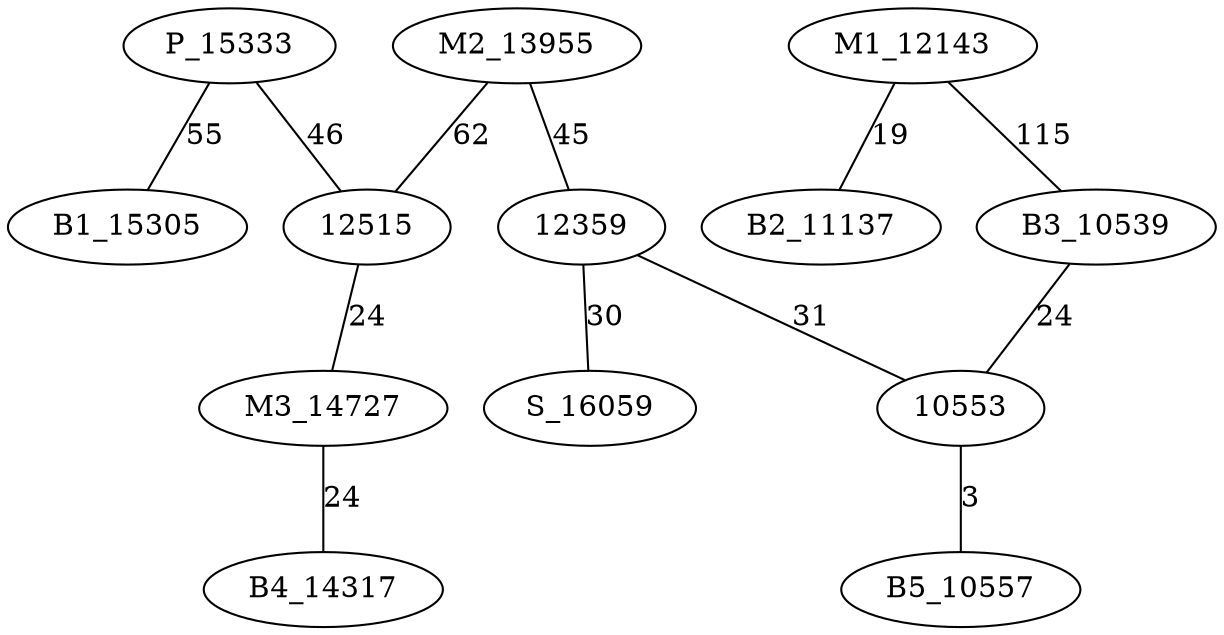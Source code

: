 graph chemin {

	P_15333 -- 12515 [label=46]
	P_15333 -- B1_15305 [label=55]
	M1_12143 -- B2_11137 [label=19]
	M1_12143 -- B3_10539 [label=115]
	M2_13955 -- 12515 [label=62]
	M2_13955 -- 12359 [label=45]
	12515 -- M3_14727 [label=24]
	12359 -- 10553 [label=31]
	12359 -- S_16059 [label=30]
	B3_10539 -- 10553 [label=24]
	M3_14727 -- B4_14317 [label=24]
	10553 -- B5_10557 [label=3]

}
